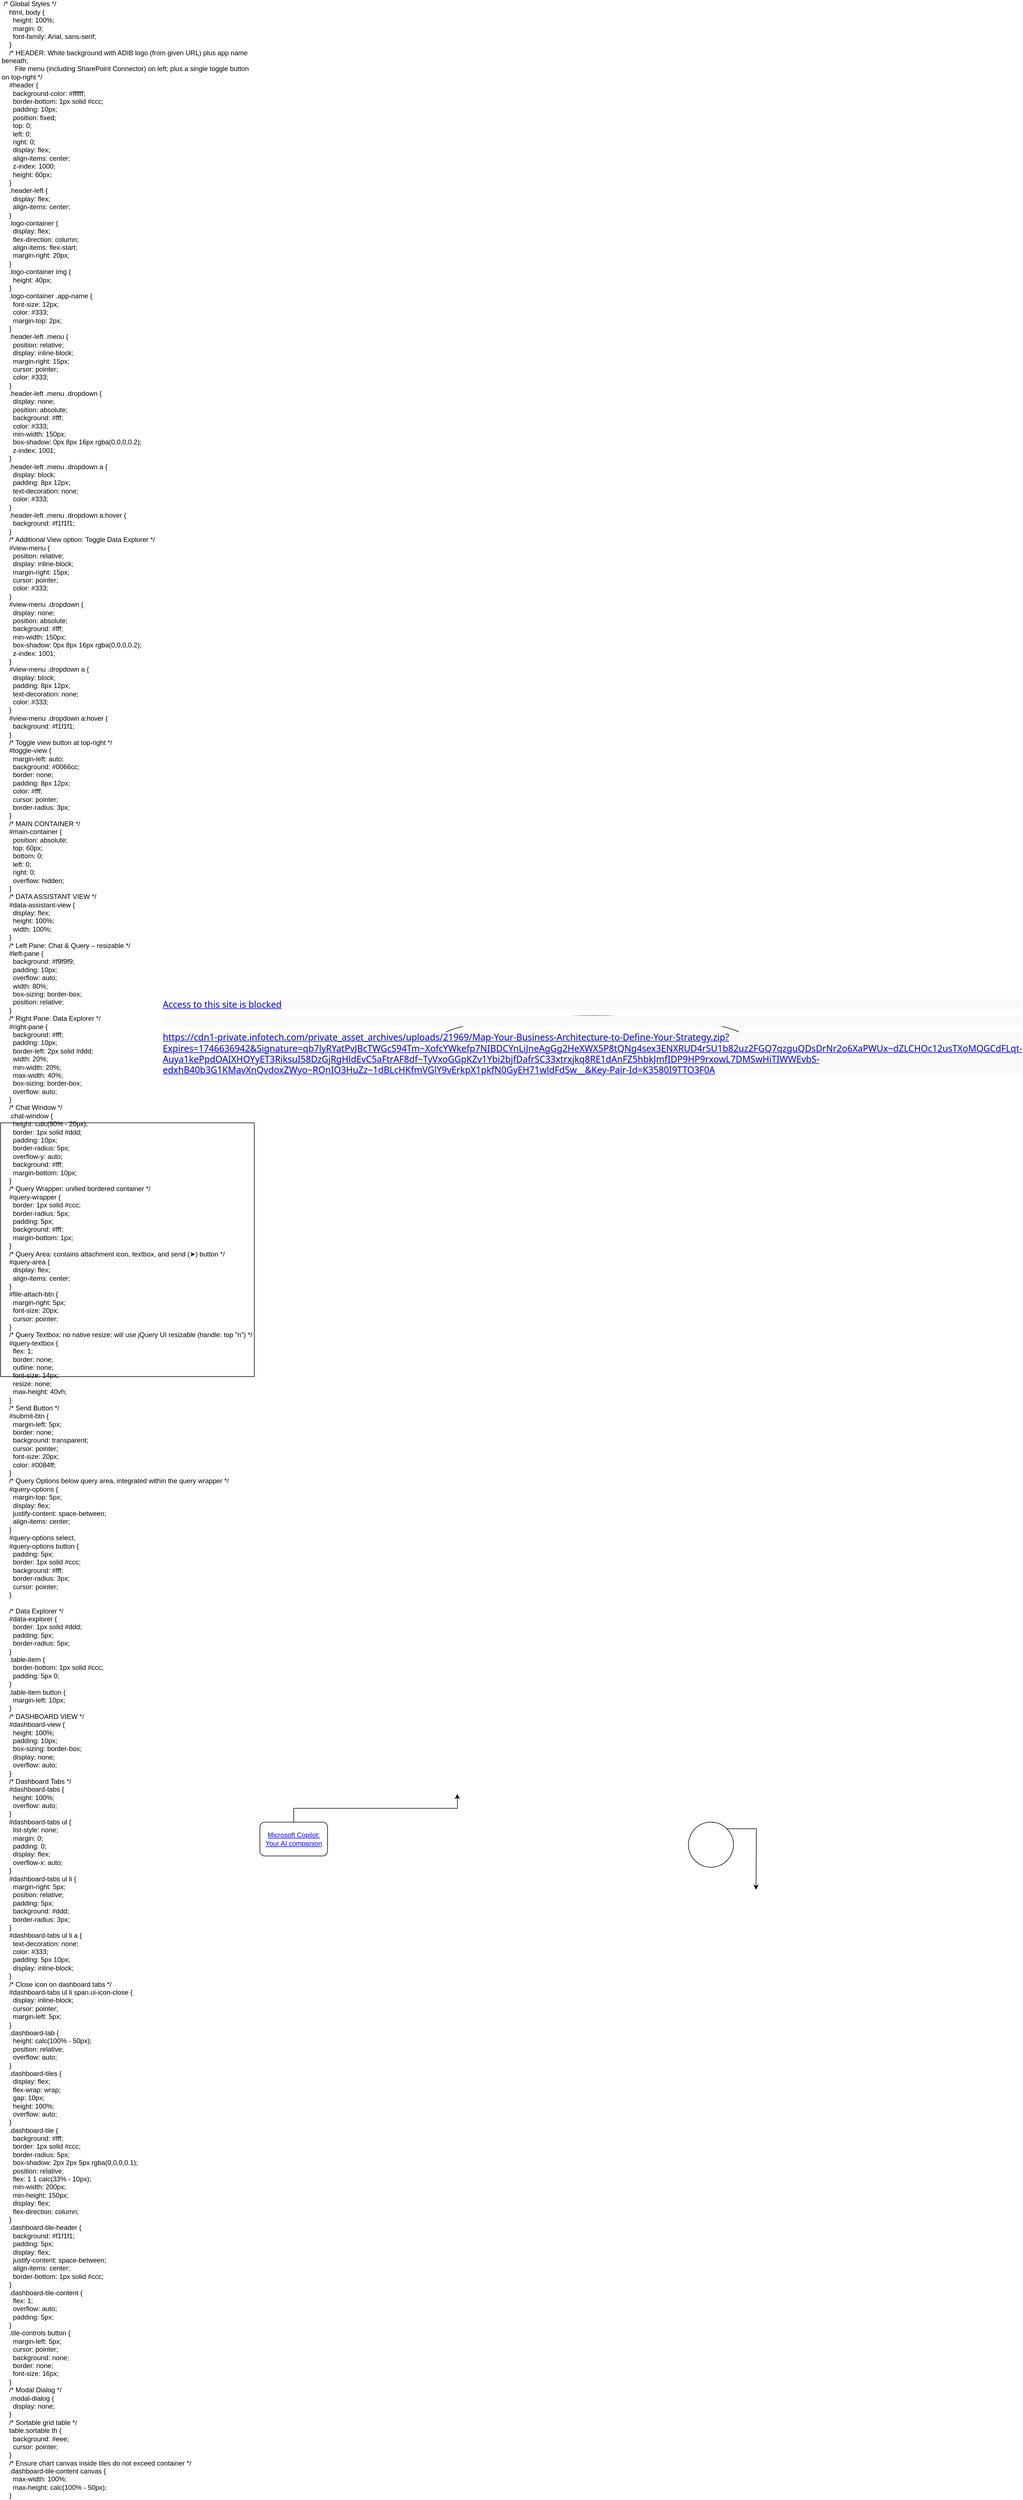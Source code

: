<mxfile version="27.1.4">
  <diagram name="Page-1" id="GokQLcG7WO0pYvgW-zJp">
    <mxGraphModel dx="5156" dy="5228" grid="1" gridSize="10" guides="1" tooltips="1" connect="1" arrows="1" fold="1" page="1" pageScale="1" pageWidth="850" pageHeight="1100" math="0" shadow="0">
      <root>
        <mxCell id="0" />
        <mxCell id="1" parent="0" />
        <mxCell id="mDrpf2TN0rHwM7id590o-1" style="edgeStyle=orthogonalEdgeStyle;rounded=0;orthogonalLoop=1;jettySize=auto;html=1;exitX=0.5;exitY=0;exitDx=0;exitDy=0;" parent="1" source="bzycmvIp5_qkG32QMUx3-1" edge="1">
          <mxGeometry relative="1" as="geometry">
            <mxPoint x="-220" y="180" as="targetPoint" />
          </mxGeometry>
        </mxCell>
        <mxCell id="bzycmvIp5_qkG32QMUx3-1" value="&lt;a href=&quot;https://copilot.microsoft.com/chats/RHDPdBvyvpDGnnrWRSW6V&quot;&gt;Microsoft Copilot: Your AI companion&lt;/a&gt;" style="rounded=1;whiteSpace=wrap;html=1;" parent="1" vertex="1">
          <mxGeometry x="-570" y="230" width="120" height="60" as="geometry" />
        </mxCell>
        <mxCell id="bzycmvIp5_qkG32QMUx3-6" style="edgeStyle=orthogonalEdgeStyle;rounded=0;orthogonalLoop=1;jettySize=auto;html=1;exitX=1;exitY=0;exitDx=0;exitDy=0;" parent="1" source="bzycmvIp5_qkG32QMUx3-2" edge="1">
          <mxGeometry relative="1" as="geometry">
            <mxPoint x="310" y="350" as="targetPoint" />
          </mxGeometry>
        </mxCell>
        <mxCell id="bzycmvIp5_qkG32QMUx3-2" value="" style="ellipse;whiteSpace=wrap;html=1;aspect=fixed;" parent="1" vertex="1">
          <mxGeometry x="190" y="230" width="80" height="80" as="geometry" />
        </mxCell>
        <mxCell id="bzycmvIp5_qkG32QMUx3-4" value="&lt;p style=&quot;overflow-wrap: break-word; margin: 6px 0px 10px; max-width: none; color: rgb(66, 66, 66); font-family: &amp;quot;Segoe Sans&amp;quot;, &amp;quot;Segoe UI&amp;quot;, &amp;quot;Segoe UI Web (West European)&amp;quot;, -apple-system, BlinkMacSystemFont, Roboto, &amp;quot;Helvetica Neue&amp;quot;, sans-serif; font-size: 16px; text-align: start; background-color: rgb(250, 250, 250);&quot;&gt;&lt;a href=&quot;https://cdn1-private.infotech.com/private_asset_archives/uploads/21969/Map-Your-Business-Architecture-to-Define-Your-Strategy.zip?Expires=1746636942&amp;amp;Signature=qb7lyRYatPvJBcTWGcS94Tm~XofcYWkefp7NIBDCYnLiJneAgGg2HeXWX5P8tQNg4sex3ENXRUD4rSU1b82uz2FGQ7qzguQDsDrNr2o6XaPWUx~dZLCHOc12usTXoMQGCdFLqt-Auya1kePpdOAIXHOYyET3RiksuI58DzGjRgHldEvC5aFtrAF8df~TyVxoGGpKZv1Ybi2bjfDafrSC33xtrxjkq8RE1dAnFZ5hbkJmfIDP9HP9rxowL7DMSwHiTIWWEvbS-edxhB40b3G1KMavXnQvdoxZWyo~ROnIO3HuZz~1dBLcHKfmVGlY9vErkpX1pkfN0GyEH71wldFdSw__&amp;amp;Key-Pair-Id=K3580I9TTO3F0A&quot;&gt;Access to this site is blocked&lt;/a&gt;&lt;/p&gt;&lt;p style=&quot;overflow-wrap: break-word; margin: 6px 0px 10px; max-width: none; color: rgb(66, 66, 66); font-family: &amp;quot;Segoe Sans&amp;quot;, &amp;quot;Segoe UI&amp;quot;, &amp;quot;Segoe UI Web (West European)&amp;quot;, -apple-system, BlinkMacSystemFont, Roboto, &amp;quot;Helvetica Neue&amp;quot;, sans-serif; font-size: 16px; text-align: start; background-color: rgb(250, 250, 250);&quot;&gt;&lt;br&gt;&lt;/p&gt;&lt;p style=&quot;overflow-wrap: break-word; margin: 6px 0px 10px; max-width: none; color: rgb(66, 66, 66); font-family: &amp;quot;Segoe Sans&amp;quot;, &amp;quot;Segoe UI&amp;quot;, &amp;quot;Segoe UI Web (West European)&amp;quot;, -apple-system, BlinkMacSystemFont, Roboto, &amp;quot;Helvetica Neue&amp;quot;, sans-serif; font-size: 16px; text-align: start; background-color: rgb(250, 250, 250);&quot;&gt;&lt;a href=&quot;https://cdn1-private.infotech.com/private_asset_archives/uploads/21969/Map-Your-Business-Architecture-to-Define-Your-Strategy.zip?Expires=1746636942&amp;amp;Signature=qb7lyRYatPvJBcTWGcS94Tm~XofcYWkefp7NIBDCYnLiJneAgGg2HeXWX5P8tQNg4sex3ENXRUD4rSU1b82uz2FGQ7qzguQDsDrNr2o6XaPWUx~dZLCHOc12usTXoMQGCdFLqt-Auya1kePpdOAIXHOYyET3RiksuI58DzGjRgHldEvC5aFtrAF8df~TyVxoGGpKZv1Ybi2bjfDafrSC33xtrxjkq8RE1dAnFZ5hbkJmfIDP9HP9rxowL7DMSwHiTIWWEvbS-edxhB40b3G1KMavXnQvdoxZWyo~ROnIO3HuZz~1dBLcHKfmVGlY9vErkpX1pkfN0GyEH71wldFdSw__&amp;amp;Key-Pair-Id=K3580I9TTO3F0A&quot;&gt;https://cdn1-private.infotech.com/private_asset_archives/uploads/21969/Map-Your-Business-Architecture-to-Define-Your-Strategy.zip?Expires=1746636942&amp;amp;Signature=qb7lyRYatPvJBcTWGcS94Tm~XofcYWkefp7NIBDCYnLiJneAgGg2HeXWX5P8tQNg4sex3ENXRUD4rSU1b82uz2FGQ7qzguQDsDrNr2o6XaPWUx~dZLCHOc12usTXoMQGCdFLqt-Auya1kePpdOAIXHOYyET3RiksuI58DzGjRgHldEvC5aFtrAF8df~TyVxoGGpKZv1Ybi2bjfDafrSC33xtrxjkq8RE1dAnFZ5hbkJmfIDP9HP9rxowL7DMSwHiTIWWEvbS-edxhB40b3G1KMavXnQvdoxZWyo~ROnIO3HuZz~1dBLcHKfmVGlY9vErkpX1pkfN0GyEH71wldFdSw__&amp;amp;Key-Pair-Id=K3580I9TTO3F0A&lt;/a&gt;&lt;/p&gt;" style="ellipse;whiteSpace=wrap;html=1;" parent="1" vertex="1">
          <mxGeometry x="-250" y="-1200" width="540" height="80" as="geometry" />
        </mxCell>
        <UserObject label="&lt;div&gt;&amp;nbsp;/* Global Styles */&lt;/div&gt;&lt;div&gt;&amp;nbsp; &amp;nbsp; html, body {&lt;/div&gt;&lt;div&gt;&amp;nbsp; &amp;nbsp; &amp;nbsp; height: 100%;&lt;/div&gt;&lt;div&gt;&amp;nbsp; &amp;nbsp; &amp;nbsp; margin: 0;&lt;/div&gt;&lt;div&gt;&amp;nbsp; &amp;nbsp; &amp;nbsp; font-family: Arial, sans-serif;&lt;/div&gt;&lt;div&gt;&amp;nbsp; &amp;nbsp; }&lt;/div&gt;&lt;div&gt;&amp;nbsp; &amp;nbsp; /* HEADER: White background with ADIB logo (from given URL) plus app name beneath;&lt;/div&gt;&lt;div&gt;&amp;nbsp; &amp;nbsp; &amp;nbsp; &amp;nbsp;File menu (including SharePoint Connector) on left; plus a single toggle button on top-right */&lt;/div&gt;&lt;div&gt;&amp;nbsp; &amp;nbsp; #header {&lt;/div&gt;&lt;div&gt;&amp;nbsp; &amp;nbsp; &amp;nbsp; background-color: #ffffff;&lt;/div&gt;&lt;div&gt;&amp;nbsp; &amp;nbsp; &amp;nbsp; border-bottom: 1px solid #ccc;&lt;/div&gt;&lt;div&gt;&amp;nbsp; &amp;nbsp; &amp;nbsp; padding: 10px;&lt;/div&gt;&lt;div&gt;&amp;nbsp; &amp;nbsp; &amp;nbsp; position: fixed;&lt;/div&gt;&lt;div&gt;&amp;nbsp; &amp;nbsp; &amp;nbsp; top: 0;&lt;/div&gt;&lt;div&gt;&amp;nbsp; &amp;nbsp; &amp;nbsp; left: 0;&lt;/div&gt;&lt;div&gt;&amp;nbsp; &amp;nbsp; &amp;nbsp; right: 0;&lt;/div&gt;&lt;div&gt;&amp;nbsp; &amp;nbsp; &amp;nbsp; display: flex;&lt;/div&gt;&lt;div&gt;&amp;nbsp; &amp;nbsp; &amp;nbsp; align-items: center;&lt;/div&gt;&lt;div&gt;&amp;nbsp; &amp;nbsp; &amp;nbsp; z-index: 1000;&lt;/div&gt;&lt;div&gt;&amp;nbsp; &amp;nbsp; &amp;nbsp; height: 60px;&lt;/div&gt;&lt;div&gt;&amp;nbsp; &amp;nbsp; }&lt;/div&gt;&lt;div&gt;&amp;nbsp; &amp;nbsp; .header-left {&lt;/div&gt;&lt;div&gt;&amp;nbsp; &amp;nbsp; &amp;nbsp; display: flex;&lt;/div&gt;&lt;div&gt;&amp;nbsp; &amp;nbsp; &amp;nbsp; align-items: center;&lt;/div&gt;&lt;div&gt;&amp;nbsp; &amp;nbsp; }&lt;/div&gt;&lt;div&gt;&amp;nbsp; &amp;nbsp; .logo-container {&lt;/div&gt;&lt;div&gt;&amp;nbsp; &amp;nbsp; &amp;nbsp; display: flex;&lt;/div&gt;&lt;div&gt;&amp;nbsp; &amp;nbsp; &amp;nbsp; flex-direction: column;&lt;/div&gt;&lt;div&gt;&amp;nbsp; &amp;nbsp; &amp;nbsp; align-items: flex-start;&lt;/div&gt;&lt;div&gt;&amp;nbsp; &amp;nbsp; &amp;nbsp; margin-right: 20px;&lt;/div&gt;&lt;div&gt;&amp;nbsp; &amp;nbsp; }&lt;/div&gt;&lt;div&gt;&amp;nbsp; &amp;nbsp; .logo-container img {&lt;/div&gt;&lt;div&gt;&amp;nbsp; &amp;nbsp; &amp;nbsp; height: 40px;&lt;/div&gt;&lt;div&gt;&amp;nbsp; &amp;nbsp; }&lt;/div&gt;&lt;div&gt;&amp;nbsp; &amp;nbsp; .logo-container .app-name {&lt;/div&gt;&lt;div&gt;&amp;nbsp; &amp;nbsp; &amp;nbsp; font-size: 12px;&lt;/div&gt;&lt;div&gt;&amp;nbsp; &amp;nbsp; &amp;nbsp; color: #333;&lt;/div&gt;&lt;div&gt;&amp;nbsp; &amp;nbsp; &amp;nbsp; margin-top: 2px;&lt;/div&gt;&lt;div&gt;&amp;nbsp; &amp;nbsp; }&lt;/div&gt;&lt;div&gt;&amp;nbsp; &amp;nbsp; .header-left .menu {&lt;/div&gt;&lt;div&gt;&amp;nbsp; &amp;nbsp; &amp;nbsp; position: relative;&lt;/div&gt;&lt;div&gt;&amp;nbsp; &amp;nbsp; &amp;nbsp; display: inline-block;&lt;/div&gt;&lt;div&gt;&amp;nbsp; &amp;nbsp; &amp;nbsp; margin-right: 15px;&lt;/div&gt;&lt;div&gt;&amp;nbsp; &amp;nbsp; &amp;nbsp; cursor: pointer;&lt;/div&gt;&lt;div&gt;&amp;nbsp; &amp;nbsp; &amp;nbsp; color: #333;&lt;/div&gt;&lt;div&gt;&amp;nbsp; &amp;nbsp; }&lt;/div&gt;&lt;div&gt;&amp;nbsp; &amp;nbsp; .header-left .menu .dropdown {&lt;/div&gt;&lt;div&gt;&amp;nbsp; &amp;nbsp; &amp;nbsp; display: none;&lt;/div&gt;&lt;div&gt;&amp;nbsp; &amp;nbsp; &amp;nbsp; position: absolute;&lt;/div&gt;&lt;div&gt;&amp;nbsp; &amp;nbsp; &amp;nbsp; background: #fff;&lt;/div&gt;&lt;div&gt;&amp;nbsp; &amp;nbsp; &amp;nbsp; color: #333;&lt;/div&gt;&lt;div&gt;&amp;nbsp; &amp;nbsp; &amp;nbsp; min-width: 150px;&lt;/div&gt;&lt;div&gt;&amp;nbsp; &amp;nbsp; &amp;nbsp; box-shadow: 0px 8px 16px rgba(0,0,0,0.2);&lt;/div&gt;&lt;div&gt;&amp;nbsp; &amp;nbsp; &amp;nbsp; z-index: 1001;&lt;/div&gt;&lt;div&gt;&amp;nbsp; &amp;nbsp; }&lt;/div&gt;&lt;div&gt;&amp;nbsp; &amp;nbsp; .header-left .menu .dropdown a {&lt;/div&gt;&lt;div&gt;&amp;nbsp; &amp;nbsp; &amp;nbsp; display: block;&lt;/div&gt;&lt;div&gt;&amp;nbsp; &amp;nbsp; &amp;nbsp; padding: 8px 12px;&lt;/div&gt;&lt;div&gt;&amp;nbsp; &amp;nbsp; &amp;nbsp; text-decoration: none;&lt;/div&gt;&lt;div&gt;&amp;nbsp; &amp;nbsp; &amp;nbsp; color: #333;&lt;/div&gt;&lt;div&gt;&amp;nbsp; &amp;nbsp; }&lt;/div&gt;&lt;div&gt;&amp;nbsp; &amp;nbsp; .header-left .menu .dropdown a:hover {&lt;/div&gt;&lt;div&gt;&amp;nbsp; &amp;nbsp; &amp;nbsp; background: #f1f1f1;&lt;/div&gt;&lt;div&gt;&amp;nbsp; &amp;nbsp; }&lt;/div&gt;&lt;div&gt;&amp;nbsp; &amp;nbsp; /* Additional View option: Toggle Data Explorer */&lt;/div&gt;&lt;div&gt;&amp;nbsp; &amp;nbsp; #view-menu {&lt;/div&gt;&lt;div&gt;&amp;nbsp; &amp;nbsp; &amp;nbsp; position: relative;&lt;/div&gt;&lt;div&gt;&amp;nbsp; &amp;nbsp; &amp;nbsp; display: inline-block;&lt;/div&gt;&lt;div&gt;&amp;nbsp; &amp;nbsp; &amp;nbsp; margin-right: 15px;&lt;/div&gt;&lt;div&gt;&amp;nbsp; &amp;nbsp; &amp;nbsp; cursor: pointer;&lt;/div&gt;&lt;div&gt;&amp;nbsp; &amp;nbsp; &amp;nbsp; color: #333;&lt;/div&gt;&lt;div&gt;&amp;nbsp; &amp;nbsp; }&lt;/div&gt;&lt;div&gt;&amp;nbsp; &amp;nbsp; #view-menu .dropdown {&lt;/div&gt;&lt;div&gt;&amp;nbsp; &amp;nbsp; &amp;nbsp; display: none;&lt;/div&gt;&lt;div&gt;&amp;nbsp; &amp;nbsp; &amp;nbsp; position: absolute;&lt;/div&gt;&lt;div&gt;&amp;nbsp; &amp;nbsp; &amp;nbsp; background: #fff;&lt;/div&gt;&lt;div&gt;&amp;nbsp; &amp;nbsp; &amp;nbsp; min-width: 150px;&lt;/div&gt;&lt;div&gt;&amp;nbsp; &amp;nbsp; &amp;nbsp; box-shadow: 0px 8px 16px rgba(0,0,0,0.2);&lt;/div&gt;&lt;div&gt;&amp;nbsp; &amp;nbsp; &amp;nbsp; z-index: 1001;&lt;/div&gt;&lt;div&gt;&amp;nbsp; &amp;nbsp; }&lt;/div&gt;&lt;div&gt;&amp;nbsp; &amp;nbsp; #view-menu .dropdown a {&lt;/div&gt;&lt;div&gt;&amp;nbsp; &amp;nbsp; &amp;nbsp; display: block;&lt;/div&gt;&lt;div&gt;&amp;nbsp; &amp;nbsp; &amp;nbsp; padding: 8px 12px;&lt;/div&gt;&lt;div&gt;&amp;nbsp; &amp;nbsp; &amp;nbsp; text-decoration: none;&lt;/div&gt;&lt;div&gt;&amp;nbsp; &amp;nbsp; &amp;nbsp; color: #333;&lt;/div&gt;&lt;div&gt;&amp;nbsp; &amp;nbsp; }&lt;/div&gt;&lt;div&gt;&amp;nbsp; &amp;nbsp; #view-menu .dropdown a:hover {&lt;/div&gt;&lt;div&gt;&amp;nbsp; &amp;nbsp; &amp;nbsp; background: #f1f1f1;&lt;/div&gt;&lt;div&gt;&amp;nbsp; &amp;nbsp; }&lt;/div&gt;&lt;div&gt;&amp;nbsp; &amp;nbsp; /* Toggle view button at top-right */&lt;/div&gt;&lt;div&gt;&amp;nbsp; &amp;nbsp; #toggle-view {&lt;/div&gt;&lt;div&gt;&amp;nbsp; &amp;nbsp; &amp;nbsp; margin-left: auto;&lt;/div&gt;&lt;div&gt;&amp;nbsp; &amp;nbsp; &amp;nbsp; background: #0066cc;&lt;/div&gt;&lt;div&gt;&amp;nbsp; &amp;nbsp; &amp;nbsp; border: none;&lt;/div&gt;&lt;div&gt;&amp;nbsp; &amp;nbsp; &amp;nbsp; padding: 8px 12px;&lt;/div&gt;&lt;div&gt;&amp;nbsp; &amp;nbsp; &amp;nbsp; color: #fff;&lt;/div&gt;&lt;div&gt;&amp;nbsp; &amp;nbsp; &amp;nbsp; cursor: pointer;&lt;/div&gt;&lt;div&gt;&amp;nbsp; &amp;nbsp; &amp;nbsp; border-radius: 3px;&lt;/div&gt;&lt;div&gt;&amp;nbsp; &amp;nbsp; }&lt;/div&gt;&lt;div&gt;&amp;nbsp; &amp;nbsp; /* MAIN CONTAINER */&lt;/div&gt;&lt;div&gt;&amp;nbsp; &amp;nbsp; #main-container {&lt;/div&gt;&lt;div&gt;&amp;nbsp; &amp;nbsp; &amp;nbsp; position: absolute;&lt;/div&gt;&lt;div&gt;&amp;nbsp; &amp;nbsp; &amp;nbsp; top: 60px;&lt;/div&gt;&lt;div&gt;&amp;nbsp; &amp;nbsp; &amp;nbsp; bottom: 0;&lt;/div&gt;&lt;div&gt;&amp;nbsp; &amp;nbsp; &amp;nbsp; left: 0;&lt;/div&gt;&lt;div&gt;&amp;nbsp; &amp;nbsp; &amp;nbsp; right: 0;&lt;/div&gt;&lt;div&gt;&amp;nbsp; &amp;nbsp; &amp;nbsp; overflow: hidden;&lt;/div&gt;&lt;div&gt;&amp;nbsp; &amp;nbsp; }&lt;/div&gt;&lt;div&gt;&amp;nbsp; &amp;nbsp; /* DATA ASSISTANT VIEW */&lt;/div&gt;&lt;div&gt;&amp;nbsp; &amp;nbsp; #data-assistant-view {&lt;/div&gt;&lt;div&gt;&amp;nbsp; &amp;nbsp; &amp;nbsp; display: flex;&lt;/div&gt;&lt;div&gt;&amp;nbsp; &amp;nbsp; &amp;nbsp; height: 100%;&lt;/div&gt;&lt;div&gt;&amp;nbsp; &amp;nbsp; &amp;nbsp; width: 100%;&lt;/div&gt;&lt;div&gt;&amp;nbsp; &amp;nbsp; }&lt;/div&gt;&lt;div&gt;&amp;nbsp; &amp;nbsp; /* Left Pane: Chat &amp;amp; Query – resizable */&lt;/div&gt;&lt;div&gt;&amp;nbsp; &amp;nbsp; #left-pane {&lt;/div&gt;&lt;div&gt;&amp;nbsp; &amp;nbsp; &amp;nbsp; background: #f9f9f9;&lt;/div&gt;&lt;div&gt;&amp;nbsp; &amp;nbsp; &amp;nbsp; padding: 10px;&lt;/div&gt;&lt;div&gt;&amp;nbsp; &amp;nbsp; &amp;nbsp; overflow: auto;&lt;/div&gt;&lt;div&gt;&amp;nbsp; &amp;nbsp; &amp;nbsp; width: 80%;&lt;/div&gt;&lt;div&gt;&amp;nbsp; &amp;nbsp; &amp;nbsp; box-sizing: border-box;&lt;/div&gt;&lt;div&gt;&amp;nbsp; &amp;nbsp; &amp;nbsp; position: relative;&lt;/div&gt;&lt;div&gt;&amp;nbsp; &amp;nbsp; }&lt;/div&gt;&lt;div&gt;&amp;nbsp; &amp;nbsp; /* Right Pane: Data Explorer */&lt;/div&gt;&lt;div&gt;&amp;nbsp; &amp;nbsp; #right-pane {&lt;/div&gt;&lt;div&gt;&amp;nbsp; &amp;nbsp; &amp;nbsp; background: #fff;&lt;/div&gt;&lt;div&gt;&amp;nbsp; &amp;nbsp; &amp;nbsp; padding: 10px;&lt;/div&gt;&lt;div&gt;&amp;nbsp; &amp;nbsp; &amp;nbsp; border-left: 2px solid #ddd;&lt;/div&gt;&lt;div&gt;&amp;nbsp; &amp;nbsp; &amp;nbsp; width: 20%;&lt;/div&gt;&lt;div&gt;&amp;nbsp; &amp;nbsp; &amp;nbsp; min-width: 20%;&lt;/div&gt;&lt;div&gt;&amp;nbsp; &amp;nbsp; &amp;nbsp; max-width: 40%;&lt;/div&gt;&lt;div&gt;&amp;nbsp; &amp;nbsp; &amp;nbsp; box-sizing: border-box;&lt;/div&gt;&lt;div&gt;&amp;nbsp; &amp;nbsp; &amp;nbsp; overflow: auto;&lt;/div&gt;&lt;div&gt;&amp;nbsp; &amp;nbsp; }&lt;/div&gt;&lt;div&gt;&amp;nbsp; &amp;nbsp; /* Chat Window */&lt;/div&gt;&lt;div&gt;&amp;nbsp; &amp;nbsp; .chat-window {&lt;/div&gt;&lt;div&gt;&amp;nbsp; &amp;nbsp; &amp;nbsp; height: calc(90% - 20px);&lt;/div&gt;&lt;div&gt;&amp;nbsp; &amp;nbsp; &amp;nbsp; border: 1px solid #ddd;&lt;/div&gt;&lt;div&gt;&amp;nbsp; &amp;nbsp; &amp;nbsp; padding: 10px;&lt;/div&gt;&lt;div&gt;&amp;nbsp; &amp;nbsp; &amp;nbsp; border-radius: 5px;&lt;/div&gt;&lt;div&gt;&amp;nbsp; &amp;nbsp; &amp;nbsp; overflow-y: auto;&lt;/div&gt;&lt;div&gt;&amp;nbsp; &amp;nbsp; &amp;nbsp; background: #fff;&lt;/div&gt;&lt;div&gt;&amp;nbsp; &amp;nbsp; &amp;nbsp; margin-bottom: 10px;&lt;/div&gt;&lt;div&gt;&amp;nbsp; &amp;nbsp; }&lt;/div&gt;&lt;div&gt;&amp;nbsp; &amp;nbsp; /* Query Wrapper: unified bordered container */&lt;/div&gt;&lt;div&gt;&amp;nbsp; &amp;nbsp; #query-wrapper {&lt;/div&gt;&lt;div&gt;&amp;nbsp; &amp;nbsp; &amp;nbsp; border: 1px solid #ccc;&lt;/div&gt;&lt;div&gt;&amp;nbsp; &amp;nbsp; &amp;nbsp; border-radius: 5px;&lt;/div&gt;&lt;div&gt;&amp;nbsp; &amp;nbsp; &amp;nbsp; padding: 5px;&lt;/div&gt;&lt;div&gt;&amp;nbsp; &amp;nbsp; &amp;nbsp; background: #fff;&lt;/div&gt;&lt;div&gt;&amp;nbsp; &amp;nbsp; &amp;nbsp; margin-bottom: 1px;&lt;/div&gt;&lt;div&gt;&amp;nbsp; &amp;nbsp; }&lt;/div&gt;&lt;div&gt;&amp;nbsp; &amp;nbsp; /* Query Area: contains attachment icon, textbox, and send (➤) button */&lt;/div&gt;&lt;div&gt;&amp;nbsp; &amp;nbsp; #query-area {&lt;/div&gt;&lt;div&gt;&amp;nbsp; &amp;nbsp; &amp;nbsp; display: flex;&lt;/div&gt;&lt;div&gt;&amp;nbsp; &amp;nbsp; &amp;nbsp; align-items: center;&lt;/div&gt;&lt;div&gt;&amp;nbsp; &amp;nbsp; }&lt;/div&gt;&lt;div&gt;&amp;nbsp; &amp;nbsp; #file-attach-btn {&lt;/div&gt;&lt;div&gt;&amp;nbsp; &amp;nbsp; &amp;nbsp; margin-right: 5px;&lt;/div&gt;&lt;div&gt;&amp;nbsp; &amp;nbsp; &amp;nbsp; font-size: 20px;&lt;/div&gt;&lt;div&gt;&amp;nbsp; &amp;nbsp; &amp;nbsp; cursor: pointer;&lt;/div&gt;&lt;div&gt;&amp;nbsp; &amp;nbsp; }&lt;/div&gt;&lt;div&gt;&amp;nbsp; &amp;nbsp; /* Query Textbox: no native resize; will use jQuery UI resizable (handle: top &quot;n&quot;) */&lt;/div&gt;&lt;div&gt;&amp;nbsp; &amp;nbsp; #query-textbox {&lt;/div&gt;&lt;div&gt;&amp;nbsp; &amp;nbsp; &amp;nbsp; flex: 1;&lt;/div&gt;&lt;div&gt;&amp;nbsp; &amp;nbsp; &amp;nbsp; border: none;&lt;/div&gt;&lt;div&gt;&amp;nbsp; &amp;nbsp; &amp;nbsp; outline: none;&lt;/div&gt;&lt;div&gt;&amp;nbsp; &amp;nbsp; &amp;nbsp; font-size: 14px;&lt;/div&gt;&lt;div&gt;&amp;nbsp; &amp;nbsp; &amp;nbsp; resize: none;&lt;/div&gt;&lt;div&gt;&amp;nbsp; &amp;nbsp; &amp;nbsp; max-height: 40vh;&lt;/div&gt;&lt;div&gt;&amp;nbsp; &amp;nbsp; }&lt;/div&gt;&lt;div&gt;&amp;nbsp; &amp;nbsp; /* Send Button */&lt;/div&gt;&lt;div&gt;&amp;nbsp; &amp;nbsp; #submit-btn {&lt;/div&gt;&lt;div&gt;&amp;nbsp; &amp;nbsp; &amp;nbsp; margin-left: 5px;&lt;/div&gt;&lt;div&gt;&amp;nbsp; &amp;nbsp; &amp;nbsp; border: none;&lt;/div&gt;&lt;div&gt;&amp;nbsp; &amp;nbsp; &amp;nbsp; background: transparent;&lt;/div&gt;&lt;div&gt;&amp;nbsp; &amp;nbsp; &amp;nbsp; cursor: pointer;&lt;/div&gt;&lt;div&gt;&amp;nbsp; &amp;nbsp; &amp;nbsp; font-size: 20px;&lt;/div&gt;&lt;div&gt;&amp;nbsp; &amp;nbsp; &amp;nbsp; color: #0084ff;&lt;/div&gt;&lt;div&gt;&amp;nbsp; &amp;nbsp; }&lt;/div&gt;&lt;div&gt;&amp;nbsp; &amp;nbsp; /* Query Options below query area, integrated within the query wrapper */&lt;/div&gt;&lt;div&gt;&amp;nbsp; &amp;nbsp; #query-options {&lt;/div&gt;&lt;div&gt;&amp;nbsp; &amp;nbsp; &amp;nbsp; margin-top: 5px;&lt;/div&gt;&lt;div&gt;&amp;nbsp; &amp;nbsp; &amp;nbsp; display: flex;&lt;/div&gt;&lt;div&gt;&amp;nbsp; &amp;nbsp; &amp;nbsp; justify-content: space-between;&lt;/div&gt;&lt;div&gt;&amp;nbsp; &amp;nbsp; &amp;nbsp; align-items: center;&lt;/div&gt;&lt;div&gt;&amp;nbsp; &amp;nbsp; }&lt;/div&gt;&lt;div&gt;&amp;nbsp; &amp;nbsp; #query-options select,&lt;/div&gt;&lt;div&gt;&amp;nbsp; &amp;nbsp; #query-options button {&lt;/div&gt;&lt;div&gt;&amp;nbsp; &amp;nbsp; &amp;nbsp; padding: 5px;&lt;/div&gt;&lt;div&gt;&amp;nbsp; &amp;nbsp; &amp;nbsp; border: 1px solid #ccc;&lt;/div&gt;&lt;div&gt;&amp;nbsp; &amp;nbsp; &amp;nbsp; background: #fff;&lt;/div&gt;&lt;div&gt;&amp;nbsp; &amp;nbsp; &amp;nbsp; border-radius: 3px;&lt;/div&gt;&lt;div&gt;&amp;nbsp; &amp;nbsp; &amp;nbsp; cursor: pointer;&lt;/div&gt;&lt;div&gt;&amp;nbsp; &amp;nbsp; }&lt;/div&gt;&lt;div&gt;&amp;nbsp;&lt;/div&gt;&lt;div&gt;&amp;nbsp; &amp;nbsp; /* Data Explorer */&lt;/div&gt;&lt;div&gt;&amp;nbsp; &amp;nbsp; #data-explorer {&lt;/div&gt;&lt;div&gt;&amp;nbsp; &amp;nbsp; &amp;nbsp; border: 1px solid #ddd;&lt;/div&gt;&lt;div&gt;&amp;nbsp; &amp;nbsp; &amp;nbsp; padding: 5px;&lt;/div&gt;&lt;div&gt;&amp;nbsp; &amp;nbsp; &amp;nbsp; border-radius: 5px;&lt;/div&gt;&lt;div&gt;&amp;nbsp; &amp;nbsp; }&lt;/div&gt;&lt;div&gt;&amp;nbsp; &amp;nbsp; .table-item {&lt;/div&gt;&lt;div&gt;&amp;nbsp; &amp;nbsp; &amp;nbsp; border-bottom: 1px solid #ccc;&lt;/div&gt;&lt;div&gt;&amp;nbsp; &amp;nbsp; &amp;nbsp; padding: 5px 0;&lt;/div&gt;&lt;div&gt;&amp;nbsp; &amp;nbsp; }&lt;/div&gt;&lt;div&gt;&amp;nbsp; &amp;nbsp; .table-item button {&lt;/div&gt;&lt;div&gt;&amp;nbsp; &amp;nbsp; &amp;nbsp; margin-left: 10px;&lt;/div&gt;&lt;div&gt;&amp;nbsp; &amp;nbsp; }&lt;/div&gt;&lt;div&gt;&amp;nbsp; &amp;nbsp; /* DASHBOARD VIEW */&lt;/div&gt;&lt;div&gt;&amp;nbsp; &amp;nbsp; #dashboard-view {&lt;/div&gt;&lt;div&gt;&amp;nbsp; &amp;nbsp; &amp;nbsp; height: 100%;&lt;/div&gt;&lt;div&gt;&amp;nbsp; &amp;nbsp; &amp;nbsp; padding: 10px;&lt;/div&gt;&lt;div&gt;&amp;nbsp; &amp;nbsp; &amp;nbsp; box-sizing: border-box;&lt;/div&gt;&lt;div&gt;&amp;nbsp; &amp;nbsp; &amp;nbsp; display: none;&lt;/div&gt;&lt;div&gt;&amp;nbsp; &amp;nbsp; &amp;nbsp; overflow: auto;&lt;/div&gt;&lt;div&gt;&amp;nbsp; &amp;nbsp; }&lt;/div&gt;&lt;div&gt;&amp;nbsp; &amp;nbsp; /* Dashboard Tabs */&lt;/div&gt;&lt;div&gt;&amp;nbsp; &amp;nbsp; #dashboard-tabs {&lt;/div&gt;&lt;div&gt;&amp;nbsp; &amp;nbsp; &amp;nbsp; height: 100%;&lt;/div&gt;&lt;div&gt;&amp;nbsp; &amp;nbsp; &amp;nbsp; overflow: auto;&lt;/div&gt;&lt;div&gt;&amp;nbsp; &amp;nbsp; }&lt;/div&gt;&lt;div&gt;&amp;nbsp; &amp;nbsp; #dashboard-tabs ul {&lt;/div&gt;&lt;div&gt;&amp;nbsp; &amp;nbsp; &amp;nbsp; list-style: none;&lt;/div&gt;&lt;div&gt;&amp;nbsp; &amp;nbsp; &amp;nbsp; margin: 0;&lt;/div&gt;&lt;div&gt;&amp;nbsp; &amp;nbsp; &amp;nbsp; padding: 0;&lt;/div&gt;&lt;div&gt;&amp;nbsp; &amp;nbsp; &amp;nbsp; display: flex;&lt;/div&gt;&lt;div&gt;&amp;nbsp; &amp;nbsp; &amp;nbsp; overflow-x: auto;&lt;/div&gt;&lt;div&gt;&amp;nbsp; &amp;nbsp; }&lt;/div&gt;&lt;div&gt;&amp;nbsp; &amp;nbsp; #dashboard-tabs ul li {&lt;/div&gt;&lt;div&gt;&amp;nbsp; &amp;nbsp; &amp;nbsp; margin-right: 5px;&lt;/div&gt;&lt;div&gt;&amp;nbsp; &amp;nbsp; &amp;nbsp; position: relative;&lt;/div&gt;&lt;div&gt;&amp;nbsp; &amp;nbsp; &amp;nbsp; padding: 5px;&lt;/div&gt;&lt;div&gt;&amp;nbsp; &amp;nbsp; &amp;nbsp; background: #ddd;&lt;/div&gt;&lt;div&gt;&amp;nbsp; &amp;nbsp; &amp;nbsp; border-radius: 3px;&lt;/div&gt;&lt;div&gt;&amp;nbsp; &amp;nbsp; }&lt;/div&gt;&lt;div&gt;&amp;nbsp; &amp;nbsp; #dashboard-tabs ul li a {&lt;/div&gt;&lt;div&gt;&amp;nbsp; &amp;nbsp; &amp;nbsp; text-decoration: none;&lt;/div&gt;&lt;div&gt;&amp;nbsp; &amp;nbsp; &amp;nbsp; color: #333;&lt;/div&gt;&lt;div&gt;&amp;nbsp; &amp;nbsp; &amp;nbsp; padding: 5px 10px;&lt;/div&gt;&lt;div&gt;&amp;nbsp; &amp;nbsp; &amp;nbsp; display: inline-block;&lt;/div&gt;&lt;div&gt;&amp;nbsp; &amp;nbsp; }&lt;/div&gt;&lt;div&gt;&amp;nbsp; &amp;nbsp; /* Close icon on dashboard tabs */&lt;/div&gt;&lt;div&gt;&amp;nbsp; &amp;nbsp; #dashboard-tabs ul li span.ui-icon-close {&lt;/div&gt;&lt;div&gt;&amp;nbsp; &amp;nbsp; &amp;nbsp; display: inline-block;&lt;/div&gt;&lt;div&gt;&amp;nbsp; &amp;nbsp; &amp;nbsp; cursor: pointer;&lt;/div&gt;&lt;div&gt;&amp;nbsp; &amp;nbsp; &amp;nbsp; margin-left: 5px;&lt;/div&gt;&lt;div&gt;&amp;nbsp; &amp;nbsp; }&lt;/div&gt;&lt;div&gt;&amp;nbsp; &amp;nbsp; .dashboard-tab {&lt;/div&gt;&lt;div&gt;&amp;nbsp; &amp;nbsp; &amp;nbsp; height: calc(100% - 50px);&lt;/div&gt;&lt;div&gt;&amp;nbsp; &amp;nbsp; &amp;nbsp; position: relative;&lt;/div&gt;&lt;div&gt;&amp;nbsp; &amp;nbsp; &amp;nbsp; overflow: auto;&lt;/div&gt;&lt;div&gt;&amp;nbsp; &amp;nbsp; }&lt;/div&gt;&lt;div&gt;&amp;nbsp; &amp;nbsp; .dashboard-tiles {&lt;/div&gt;&lt;div&gt;&amp;nbsp; &amp;nbsp; &amp;nbsp; display: flex;&lt;/div&gt;&lt;div&gt;&amp;nbsp; &amp;nbsp; &amp;nbsp; flex-wrap: wrap;&lt;/div&gt;&lt;div&gt;&amp;nbsp; &amp;nbsp; &amp;nbsp; gap: 10px;&lt;/div&gt;&lt;div&gt;&amp;nbsp; &amp;nbsp; &amp;nbsp; height: 100%;&lt;/div&gt;&lt;div&gt;&amp;nbsp; &amp;nbsp; &amp;nbsp; overflow: auto;&lt;/div&gt;&lt;div&gt;&amp;nbsp; &amp;nbsp; }&lt;/div&gt;&lt;div&gt;&amp;nbsp; &amp;nbsp; .dashboard-tile {&lt;/div&gt;&lt;div&gt;&amp;nbsp; &amp;nbsp; &amp;nbsp; background: #fff;&lt;/div&gt;&lt;div&gt;&amp;nbsp; &amp;nbsp; &amp;nbsp; border: 1px solid #ccc;&lt;/div&gt;&lt;div&gt;&amp;nbsp; &amp;nbsp; &amp;nbsp; border-radius: 5px;&lt;/div&gt;&lt;div&gt;&amp;nbsp; &amp;nbsp; &amp;nbsp; box-shadow: 2px 2px 5px rgba(0,0,0,0.1);&lt;/div&gt;&lt;div&gt;&amp;nbsp; &amp;nbsp; &amp;nbsp; position: relative;&lt;/div&gt;&lt;div&gt;&amp;nbsp; &amp;nbsp; &amp;nbsp; flex: 1 1 calc(33% - 10px);&lt;/div&gt;&lt;div&gt;&amp;nbsp; &amp;nbsp; &amp;nbsp; min-width: 200px;&lt;/div&gt;&lt;div&gt;&amp;nbsp; &amp;nbsp; &amp;nbsp; min-height: 150px;&lt;/div&gt;&lt;div&gt;&amp;nbsp; &amp;nbsp; &amp;nbsp; display: flex;&lt;/div&gt;&lt;div&gt;&amp;nbsp; &amp;nbsp; &amp;nbsp; flex-direction: column;&lt;/div&gt;&lt;div&gt;&amp;nbsp; &amp;nbsp; }&lt;/div&gt;&lt;div&gt;&amp;nbsp; &amp;nbsp; .dashboard-tile-header {&lt;/div&gt;&lt;div&gt;&amp;nbsp; &amp;nbsp; &amp;nbsp; background: #f1f1f1;&lt;/div&gt;&lt;div&gt;&amp;nbsp; &amp;nbsp; &amp;nbsp; padding: 5px;&lt;/div&gt;&lt;div&gt;&amp;nbsp; &amp;nbsp; &amp;nbsp; display: flex;&lt;/div&gt;&lt;div&gt;&amp;nbsp; &amp;nbsp; &amp;nbsp; justify-content: space-between;&lt;/div&gt;&lt;div&gt;&amp;nbsp; &amp;nbsp; &amp;nbsp; align-items: center;&lt;/div&gt;&lt;div&gt;&amp;nbsp; &amp;nbsp; &amp;nbsp; border-bottom: 1px solid #ccc;&lt;/div&gt;&lt;div&gt;&amp;nbsp; &amp;nbsp; }&lt;/div&gt;&lt;div&gt;&amp;nbsp; &amp;nbsp; .dashboard-tile-content {&lt;/div&gt;&lt;div&gt;&amp;nbsp; &amp;nbsp; &amp;nbsp; flex: 1;&lt;/div&gt;&lt;div&gt;&amp;nbsp; &amp;nbsp; &amp;nbsp; overflow: auto;&lt;/div&gt;&lt;div&gt;&amp;nbsp; &amp;nbsp; &amp;nbsp; padding: 5px;&lt;/div&gt;&lt;div&gt;&amp;nbsp; &amp;nbsp; }&lt;/div&gt;&lt;div&gt;&amp;nbsp; &amp;nbsp; .tile-controls button {&lt;/div&gt;&lt;div&gt;&amp;nbsp; &amp;nbsp; &amp;nbsp; margin-left: 5px;&lt;/div&gt;&lt;div&gt;&amp;nbsp; &amp;nbsp; &amp;nbsp; cursor: pointer;&lt;/div&gt;&lt;div&gt;&amp;nbsp; &amp;nbsp; &amp;nbsp; background: none;&lt;/div&gt;&lt;div&gt;&amp;nbsp; &amp;nbsp; &amp;nbsp; border: none;&lt;/div&gt;&lt;div&gt;&amp;nbsp; &amp;nbsp; &amp;nbsp; font-size: 16px;&lt;/div&gt;&lt;div&gt;&amp;nbsp; &amp;nbsp; }&lt;/div&gt;&lt;div&gt;&amp;nbsp; &amp;nbsp; /* Modal Dialog */&lt;/div&gt;&lt;div&gt;&amp;nbsp; &amp;nbsp; .modal-dialog {&lt;/div&gt;&lt;div&gt;&amp;nbsp; &amp;nbsp; &amp;nbsp; display: none;&lt;/div&gt;&lt;div&gt;&amp;nbsp; &amp;nbsp; }&lt;/div&gt;&lt;div&gt;&amp;nbsp; &amp;nbsp; /* Sortable grid table */&lt;/div&gt;&lt;div&gt;&amp;nbsp; &amp;nbsp; table.sortable th {&lt;/div&gt;&lt;div&gt;&amp;nbsp; &amp;nbsp; &amp;nbsp; background: #eee;&lt;/div&gt;&lt;div&gt;&amp;nbsp; &amp;nbsp; &amp;nbsp; cursor: pointer;&lt;/div&gt;&lt;div&gt;&amp;nbsp; &amp;nbsp; }&lt;/div&gt;&lt;div&gt;&amp;nbsp; &amp;nbsp; /* Ensure chart canvas inside tiles do not exceed container */&lt;/div&gt;&lt;div&gt;&amp;nbsp; &amp;nbsp; .dashboard-tile-content canvas {&lt;/div&gt;&lt;div&gt;&amp;nbsp; &amp;nbsp; &amp;nbsp; max-width: 100%;&lt;/div&gt;&lt;div&gt;&amp;nbsp; &amp;nbsp; &amp;nbsp; max-height: calc(100% - 50px);&lt;/div&gt;&lt;div&gt;&amp;nbsp; &amp;nbsp; }&lt;/div&gt;" id="mDrpf2TN0rHwM7id590o-3">
          <mxCell style="whiteSpace=wrap;html=1;aspect=fixed;align=left;" parent="1" vertex="1">
            <mxGeometry x="-1030" y="-1010" width="450" height="450" as="geometry" />
          </mxCell>
        </UserObject>
      </root>
    </mxGraphModel>
  </diagram>
</mxfile>
